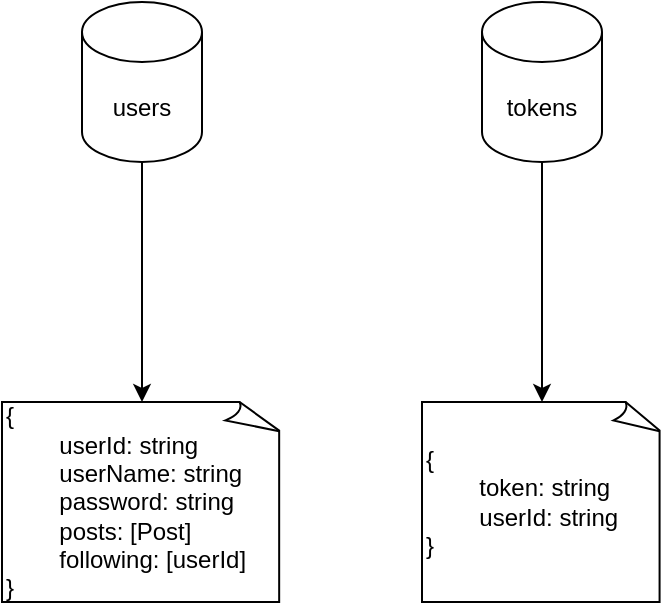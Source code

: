 <mxfile version="16.1.2" type="device"><diagram id="tLTj1aJQGc2bvmqwnbLZ" name="Page-1"><mxGraphModel dx="1422" dy="865" grid="1" gridSize="10" guides="1" tooltips="1" connect="1" arrows="1" fold="1" page="1" pageScale="1" pageWidth="850" pageHeight="1100" math="0" shadow="0"><root><mxCell id="0"/><mxCell id="1" parent="0"/><mxCell id="J-m5_eVCmdZXZNlEQoeZ-4" style="edgeStyle=orthogonalEdgeStyle;rounded=0;orthogonalLoop=1;jettySize=auto;html=1;entryX=0.5;entryY=0;entryDx=0;entryDy=0;entryPerimeter=0;" parent="1" source="J-m5_eVCmdZXZNlEQoeZ-1" target="J-m5_eVCmdZXZNlEQoeZ-3" edge="1"><mxGeometry relative="1" as="geometry"/></mxCell><mxCell id="J-m5_eVCmdZXZNlEQoeZ-1" value="users" style="shape=cylinder3;whiteSpace=wrap;html=1;boundedLbl=1;backgroundOutline=1;size=15;" parent="1" vertex="1"><mxGeometry x="110" y="110" width="60" height="80" as="geometry"/></mxCell><mxCell id="J-m5_eVCmdZXZNlEQoeZ-3" value="{&lt;br&gt;&lt;span&gt;&#9;&lt;/span&gt;&lt;span style=&quot;white-space: pre&quot;&gt;&#9;&lt;/span&gt;userId: string&lt;br&gt;&lt;span&gt;&#9;&lt;/span&gt;&lt;span style=&quot;white-space: pre&quot;&gt;&#9;&lt;/span&gt;userName: string&lt;br&gt;&lt;span&gt;&#9;&lt;/span&gt;&lt;span style=&quot;white-space: pre&quot;&gt;&#9;&lt;/span&gt;password: string&lt;br&gt;&lt;span&gt;&#9;&lt;/span&gt;&lt;span style=&quot;white-space: pre&quot;&gt;&#9;&lt;/span&gt;posts: [Post]&lt;br&gt;&lt;span&gt;&#9;&lt;/span&gt;&lt;span style=&quot;white-space: pre&quot;&gt;&#9;&lt;/span&gt;following: [userId]&lt;br&gt;}" style="whiteSpace=wrap;html=1;shape=mxgraph.basic.document;align=left;" parent="1" vertex="1"><mxGeometry x="70" y="310" width="140" height="100" as="geometry"/></mxCell><mxCell id="J-m5_eVCmdZXZNlEQoeZ-7" style="edgeStyle=orthogonalEdgeStyle;rounded=0;orthogonalLoop=1;jettySize=auto;html=1;entryX=0.5;entryY=0;entryDx=0;entryDy=0;entryPerimeter=0;" parent="1" source="J-m5_eVCmdZXZNlEQoeZ-5" target="J-m5_eVCmdZXZNlEQoeZ-6" edge="1"><mxGeometry relative="1" as="geometry"/></mxCell><mxCell id="J-m5_eVCmdZXZNlEQoeZ-5" value="tokens" style="shape=cylinder3;whiteSpace=wrap;html=1;boundedLbl=1;backgroundOutline=1;size=15;" parent="1" vertex="1"><mxGeometry x="310" y="110" width="60" height="80" as="geometry"/></mxCell><mxCell id="J-m5_eVCmdZXZNlEQoeZ-6" value="{&lt;br&gt;&lt;span style=&quot;white-space: pre&quot;&gt;&#9;&lt;/span&gt;token: string&lt;br&gt;&lt;span style=&quot;white-space: pre&quot;&gt;&#9;&lt;/span&gt;userId: string&lt;br&gt;}" style="whiteSpace=wrap;html=1;shape=mxgraph.basic.document;align=left;" parent="1" vertex="1"><mxGeometry x="280" y="310" width="120" height="100" as="geometry"/></mxCell></root></mxGraphModel></diagram></mxfile>